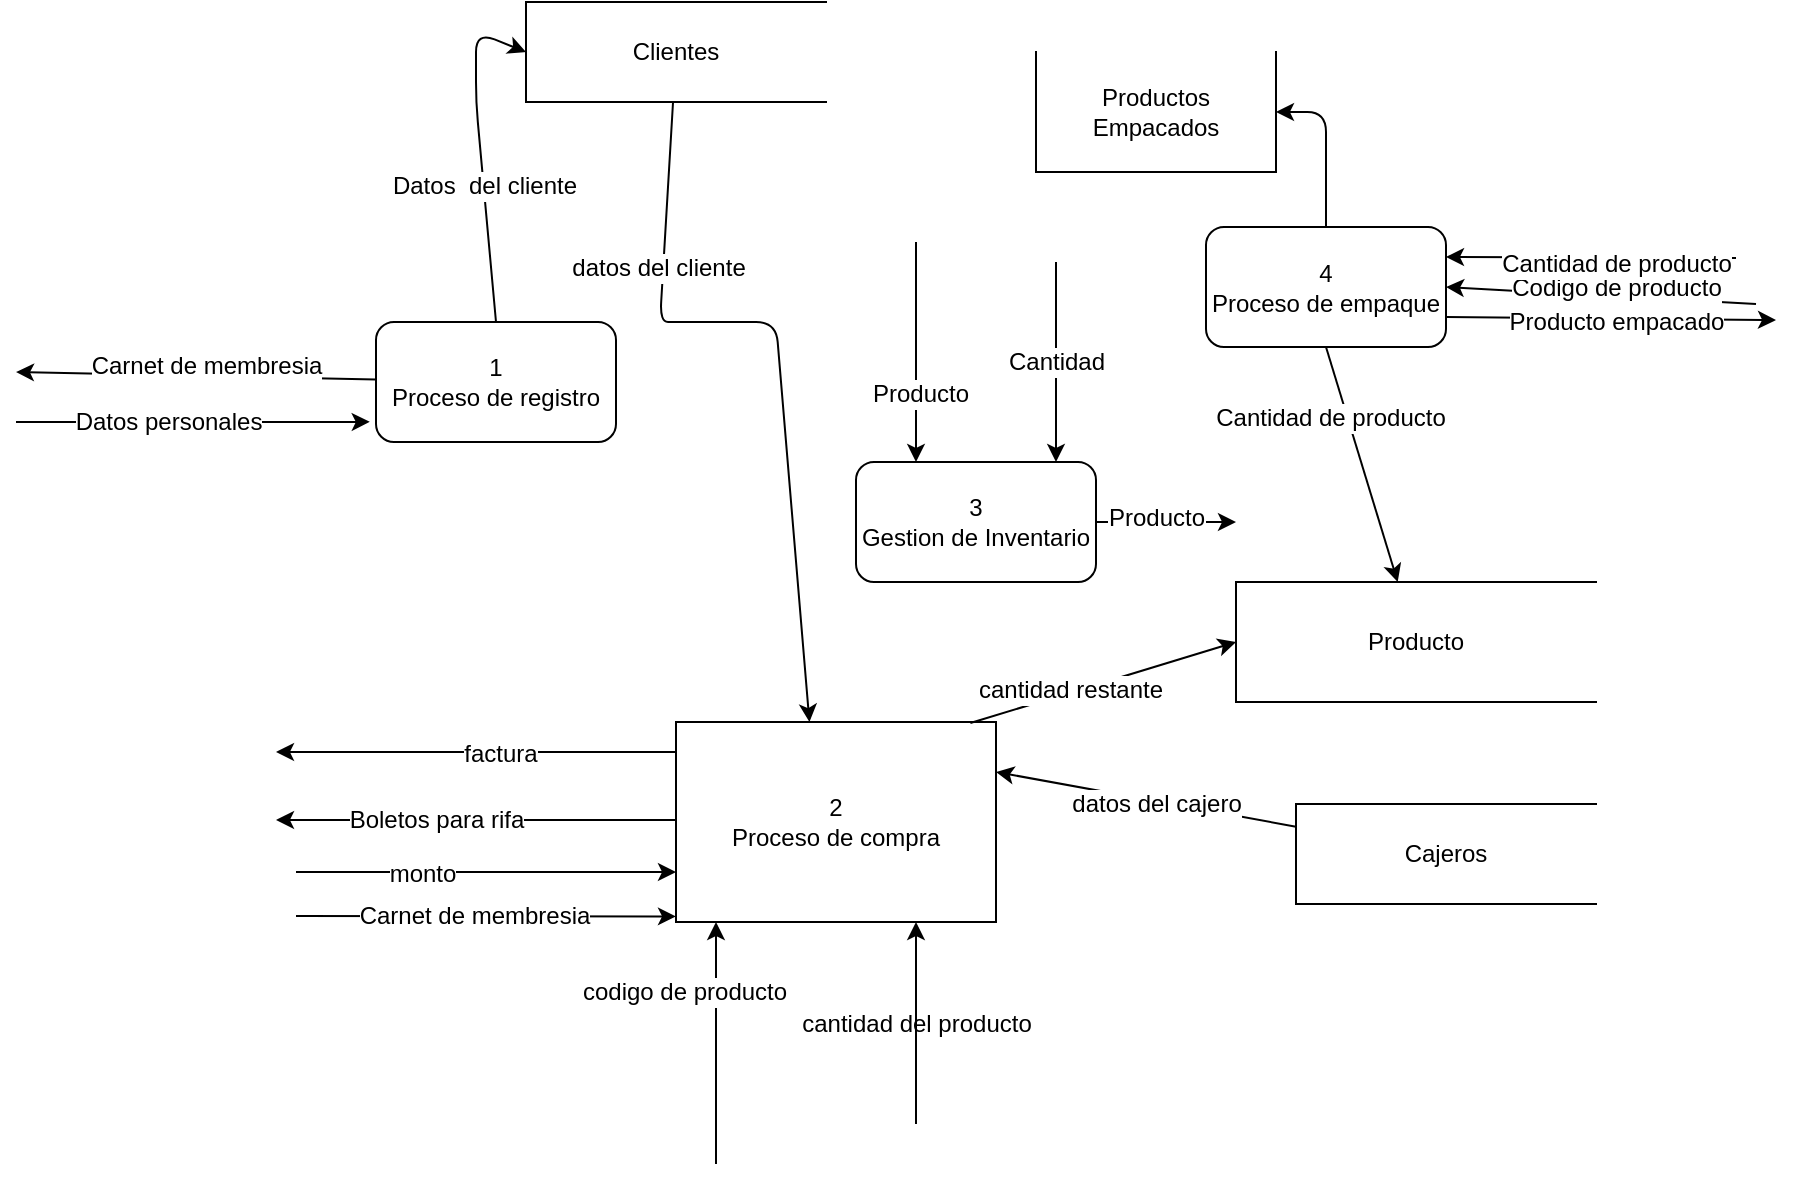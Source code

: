 <mxfile version="12.1.0" type="device" pages="1"><diagram id="0b79uXNpbgzj040_deSC" name="Page-1"><mxGraphModel dx="1091" dy="599" grid="1" gridSize="10" guides="1" tooltips="1" connect="1" arrows="1" fold="1" page="1" pageScale="1" pageWidth="850" pageHeight="1100" math="0" shadow="0"><root><mxCell id="0"/><mxCell id="1" parent="0"/><mxCell id="vseziWnT8QvuOeoCM796-1" value="" style="endArrow=classic;html=1;entryX=-0.026;entryY=0.832;entryDx=0;entryDy=0;entryPerimeter=0;" parent="1" target="vseziWnT8QvuOeoCM796-4" edge="1"><mxGeometry width="50" height="50" relative="1" as="geometry"><mxPoint x="10" y="279" as="sourcePoint"/><mxPoint x="180" y="279" as="targetPoint"/><Array as="points"><mxPoint x="160" y="279"/><mxPoint x="177" y="279"/></Array></mxGeometry></mxCell><mxCell id="vseziWnT8QvuOeoCM796-2" value="Datos personales" style="text;html=1;resizable=0;points=[];align=center;verticalAlign=middle;labelBackgroundColor=#ffffff;" parent="vseziWnT8QvuOeoCM796-1" vertex="1" connectable="0"><mxGeometry x="-0.214" y="-1" relative="1" as="geometry"><mxPoint x="6.5" y="-1" as="offset"/></mxGeometry></mxCell><mxCell id="vseziWnT8QvuOeoCM796-4" value="1&lt;br&gt;Proceso de registro" style="rounded=1;whiteSpace=wrap;html=1;" parent="1" vertex="1"><mxGeometry x="190" y="229" width="120" height="60" as="geometry"/></mxCell><mxCell id="vseziWnT8QvuOeoCM796-6" value="" style="endArrow=classic;html=1;exitX=0.5;exitY=0;exitDx=0;exitDy=0;entryX=0.5;entryY=1;entryDx=0;entryDy=0;" parent="1" source="vseziWnT8QvuOeoCM796-4" target="vseziWnT8QvuOeoCM796-10" edge="1"><mxGeometry width="50" height="50" relative="1" as="geometry"><mxPoint x="174" y="209" as="sourcePoint"/><mxPoint x="310" y="139" as="targetPoint"/><Array as="points"><mxPoint x="240" y="119"/><mxPoint x="240" y="84"/></Array></mxGeometry></mxCell><mxCell id="vseziWnT8QvuOeoCM796-11" value="Datos&amp;nbsp; del cliente" style="text;html=1;resizable=0;points=[];align=center;verticalAlign=middle;labelBackgroundColor=#ffffff;" parent="vseziWnT8QvuOeoCM796-6" vertex="1" connectable="0"><mxGeometry x="-0.204" relative="1" as="geometry"><mxPoint as="offset"/></mxGeometry></mxCell><mxCell id="vseziWnT8QvuOeoCM796-10" value="Clientes" style="shape=partialRectangle;whiteSpace=wrap;html=1;bottom=1;right=1;left=1;top=0;fillColor=none;routingCenterX=-0.5;direction=south;" parent="1" vertex="1"><mxGeometry x="265" y="69" width="150" height="50" as="geometry"/></mxCell><mxCell id="vseziWnT8QvuOeoCM796-13" value="" style="endArrow=classic;html=1;" parent="1" source="vseziWnT8QvuOeoCM796-4" edge="1"><mxGeometry width="50" height="50" relative="1" as="geometry"><mxPoint x="190" y="259" as="sourcePoint"/><mxPoint x="10" y="254" as="targetPoint"/></mxGeometry></mxCell><mxCell id="vseziWnT8QvuOeoCM796-14" value="Carnet de membresia" style="text;html=1;resizable=0;points=[];align=center;verticalAlign=middle;labelBackgroundColor=#ffffff;" parent="vseziWnT8QvuOeoCM796-13" vertex="1" connectable="0"><mxGeometry x="-0.14" y="1" relative="1" as="geometry"><mxPoint x="-7.5" y="-6" as="offset"/></mxGeometry></mxCell><mxCell id="vseziWnT8QvuOeoCM796-15" value="" style="endArrow=classic;html=1;entryX=0;entryY=0.75;entryDx=0;entryDy=0;" parent="1" target="vseziWnT8QvuOeoCM796-17" edge="1"><mxGeometry width="50" height="50" relative="1" as="geometry"><mxPoint x="150" y="504" as="sourcePoint"/><mxPoint x="330" y="449" as="targetPoint"/></mxGeometry></mxCell><mxCell id="vseziWnT8QvuOeoCM796-16" value="monto" style="text;html=1;resizable=0;points=[];align=center;verticalAlign=middle;labelBackgroundColor=#ffffff;" parent="vseziWnT8QvuOeoCM796-15" vertex="1" connectable="0"><mxGeometry x="-0.34" y="-1" relative="1" as="geometry"><mxPoint as="offset"/></mxGeometry></mxCell><mxCell id="vseziWnT8QvuOeoCM796-17" value="2&lt;br&gt;Proceso de compra" style="rounded=0;whiteSpace=wrap;html=1;" parent="1" vertex="1"><mxGeometry x="340" y="429" width="160" height="100" as="geometry"/></mxCell><mxCell id="vseziWnT8QvuOeoCM796-18" value="" style="endArrow=classic;html=1;entryX=0;entryY=0.972;entryDx=0;entryDy=0;entryPerimeter=0;" parent="1" target="vseziWnT8QvuOeoCM796-17" edge="1"><mxGeometry width="50" height="50" relative="1" as="geometry"><mxPoint x="150" y="526" as="sourcePoint"/><mxPoint x="240" y="499" as="targetPoint"/></mxGeometry></mxCell><mxCell id="vseziWnT8QvuOeoCM796-19" value="Carnet de membresia" style="text;html=1;resizable=0;points=[];align=center;verticalAlign=middle;labelBackgroundColor=#ffffff;" parent="vseziWnT8QvuOeoCM796-18" vertex="1" connectable="0"><mxGeometry x="0.215" y="-3" relative="1" as="geometry"><mxPoint x="-27" y="-3" as="offset"/></mxGeometry></mxCell><mxCell id="vseziWnT8QvuOeoCM796-21" value="" style="endArrow=classic;html=1;" parent="1" edge="1"><mxGeometry width="50" height="50" relative="1" as="geometry"><mxPoint x="340" y="444" as="sourcePoint"/><mxPoint x="140" y="444" as="targetPoint"/><Array as="points"><mxPoint x="240" y="444"/><mxPoint x="170" y="444"/></Array></mxGeometry></mxCell><mxCell id="vseziWnT8QvuOeoCM796-23" value="factura" style="text;html=1;resizable=0;points=[];align=center;verticalAlign=middle;labelBackgroundColor=#ffffff;" parent="vseziWnT8QvuOeoCM796-21" vertex="1" connectable="0"><mxGeometry x="-0.116" y="1" relative="1" as="geometry"><mxPoint as="offset"/></mxGeometry></mxCell><mxCell id="vseziWnT8QvuOeoCM796-25" value="" style="endArrow=classic;html=1;" parent="1" edge="1"><mxGeometry width="50" height="50" relative="1" as="geometry"><mxPoint x="340" y="478" as="sourcePoint"/><mxPoint x="140" y="478" as="targetPoint"/></mxGeometry></mxCell><mxCell id="vseziWnT8QvuOeoCM796-29" value="Boletos para rifa" style="text;html=1;resizable=0;points=[];align=center;verticalAlign=middle;labelBackgroundColor=#ffffff;" parent="vseziWnT8QvuOeoCM796-25" vertex="1" connectable="0"><mxGeometry x="0.186" y="-1" relative="1" as="geometry"><mxPoint x="-1.5" y="1" as="offset"/></mxGeometry></mxCell><mxCell id="vseziWnT8QvuOeoCM796-26" value="" style="endArrow=classic;html=1;entryX=0.417;entryY=0;entryDx=0;entryDy=0;entryPerimeter=0;" parent="1" source="vseziWnT8QvuOeoCM796-10" target="vseziWnT8QvuOeoCM796-17" edge="1"><mxGeometry width="50" height="50" relative="1" as="geometry"><mxPoint x="540" y="389" as="sourcePoint"/><mxPoint x="420" y="229" as="targetPoint"/><Array as="points"><mxPoint x="332" y="229"/><mxPoint x="340" y="229"/><mxPoint x="360" y="229"/><mxPoint x="390" y="229"/></Array></mxGeometry></mxCell><mxCell id="vseziWnT8QvuOeoCM796-27" value="datos del cliente" style="text;html=1;resizable=0;points=[];align=center;verticalAlign=middle;labelBackgroundColor=#ffffff;" parent="vseziWnT8QvuOeoCM796-26" vertex="1" connectable="0"><mxGeometry x="0.327" y="2" relative="1" as="geometry"><mxPoint x="-68" y="-103.5" as="offset"/></mxGeometry></mxCell><mxCell id="vseziWnT8QvuOeoCM796-36" value="Cajeros" style="shape=partialRectangle;whiteSpace=wrap;html=1;bottom=1;right=1;left=1;top=0;fillColor=none;routingCenterX=-0.5;direction=south;" parent="1" vertex="1"><mxGeometry x="650" y="470" width="150" height="50" as="geometry"/></mxCell><mxCell id="vseziWnT8QvuOeoCM796-49" value="" style="endArrow=classic;html=1;" parent="1" edge="1"><mxGeometry width="50" height="50" relative="1" as="geometry"><mxPoint x="360" y="650" as="sourcePoint"/><mxPoint x="360" y="529" as="targetPoint"/></mxGeometry></mxCell><mxCell id="vseziWnT8QvuOeoCM796-50" value="cantidad del producto" style="text;html=1;resizable=0;points=[];align=center;verticalAlign=middle;labelBackgroundColor=#ffffff;" parent="vseziWnT8QvuOeoCM796-49" vertex="1" connectable="0"><mxGeometry x="-0.26" y="1" relative="1" as="geometry"><mxPoint x="101" y="-25.5" as="offset"/></mxGeometry></mxCell><mxCell id="vseziWnT8QvuOeoCM796-53" value="" style="endArrow=classic;html=1;entryX=0.75;entryY=1;entryDx=0;entryDy=0;" parent="1" target="vseziWnT8QvuOeoCM796-17" edge="1"><mxGeometry width="50" height="50" relative="1" as="geometry"><mxPoint x="460" y="630" as="sourcePoint"/><mxPoint x="380" y="530" as="targetPoint"/></mxGeometry></mxCell><mxCell id="vseziWnT8QvuOeoCM796-54" value="codigo de producto" style="text;html=1;resizable=0;points=[];align=center;verticalAlign=middle;labelBackgroundColor=#ffffff;" parent="vseziWnT8QvuOeoCM796-53" vertex="1" connectable="0"><mxGeometry x="-0.174" y="3" relative="1" as="geometry"><mxPoint x="-113" y="-24.5" as="offset"/></mxGeometry></mxCell><mxCell id="vseziWnT8QvuOeoCM796-55" value="" style="endArrow=classic;html=1;entryX=1;entryY=0.25;entryDx=0;entryDy=0;" parent="1" source="vseziWnT8QvuOeoCM796-36" target="vseziWnT8QvuOeoCM796-17" edge="1"><mxGeometry width="50" height="50" relative="1" as="geometry"><mxPoint x="640" y="454" as="sourcePoint"/><mxPoint x="740" y="349" as="targetPoint"/></mxGeometry></mxCell><mxCell id="vseziWnT8QvuOeoCM796-56" value="datos del cajero" style="text;html=1;resizable=0;points=[];align=center;verticalAlign=middle;labelBackgroundColor=#ffffff;" parent="vseziWnT8QvuOeoCM796-55" vertex="1" connectable="0"><mxGeometry x="0.087" relative="1" as="geometry"><mxPoint x="11.5" y="3.5" as="offset"/></mxGeometry></mxCell><mxCell id="vseziWnT8QvuOeoCM796-59" value="Producto" style="shape=partialRectangle;whiteSpace=wrap;html=1;bottom=1;right=1;left=1;top=0;fillColor=none;routingCenterX=-0.5;direction=south;" parent="1" vertex="1"><mxGeometry x="620" y="359" width="180" height="60" as="geometry"/></mxCell><mxCell id="vseziWnT8QvuOeoCM796-60" value="" style="endArrow=classic;html=1;exitX=0.92;exitY=0.005;exitDx=0;exitDy=0;exitPerimeter=0;" parent="1" source="vseziWnT8QvuOeoCM796-17" edge="1"><mxGeometry width="50" height="50" relative="1" as="geometry"><mxPoint x="490" y="419" as="sourcePoint"/><mxPoint x="620" y="389" as="targetPoint"/></mxGeometry></mxCell><mxCell id="vseziWnT8QvuOeoCM796-62" value="cantidad restante" style="text;html=1;resizable=0;points=[];align=center;verticalAlign=middle;labelBackgroundColor=#ffffff;" parent="vseziWnT8QvuOeoCM796-60" vertex="1" connectable="0"><mxGeometry x="-0.246" y="1" relative="1" as="geometry"><mxPoint as="offset"/></mxGeometry></mxCell><mxCell id="vseziWnT8QvuOeoCM796-64" value="" style="endArrow=classic;html=1;entryX=1;entryY=0.5;entryDx=0;entryDy=0;" parent="1" target="vseziWnT8QvuOeoCM796-73" edge="1"><mxGeometry width="50" height="50" relative="1" as="geometry"><mxPoint x="880" y="220" as="sourcePoint"/><mxPoint x="700" y="202.5" as="targetPoint"/></mxGeometry></mxCell><mxCell id="vseziWnT8QvuOeoCM796-67" value="Codigo de producto" style="text;html=1;resizable=0;points=[];align=center;verticalAlign=middle;labelBackgroundColor=#ffffff;" parent="vseziWnT8QvuOeoCM796-64" vertex="1" connectable="0"><mxGeometry x="-0.248" y="3" relative="1" as="geometry"><mxPoint x="-12" y="-8.5" as="offset"/></mxGeometry></mxCell><mxCell id="vseziWnT8QvuOeoCM796-65" value="" style="endArrow=classic;html=1;entryX=1;entryY=0.25;entryDx=0;entryDy=0;" parent="1" target="vseziWnT8QvuOeoCM796-73" edge="1"><mxGeometry width="50" height="50" relative="1" as="geometry"><mxPoint x="870" y="197" as="sourcePoint"/><mxPoint x="620" y="193" as="targetPoint"/></mxGeometry></mxCell><mxCell id="vseziWnT8QvuOeoCM796-66" value="Cantidad de producto" style="text;html=1;resizable=0;points=[];align=center;verticalAlign=middle;labelBackgroundColor=#ffffff;" parent="vseziWnT8QvuOeoCM796-65" vertex="1" connectable="0"><mxGeometry x="-0.32" y="-3" relative="1" as="geometry"><mxPoint x="-11" y="6" as="offset"/></mxGeometry></mxCell><mxCell id="vseziWnT8QvuOeoCM796-70" value="" style="endArrow=classic;html=1;exitX=1;exitY=0.75;exitDx=0;exitDy=0;" parent="1" source="vseziWnT8QvuOeoCM796-73" edge="1"><mxGeometry width="50" height="50" relative="1" as="geometry"><mxPoint x="830" y="220" as="sourcePoint"/><mxPoint x="890" y="228" as="targetPoint"/></mxGeometry></mxCell><mxCell id="vseziWnT8QvuOeoCM796-71" value="Producto empacado" style="text;html=1;resizable=0;points=[];align=center;verticalAlign=middle;labelBackgroundColor=#ffffff;" parent="vseziWnT8QvuOeoCM796-70" vertex="1" connectable="0"><mxGeometry x="-0.287" y="-1" relative="1" as="geometry"><mxPoint x="26" y="1" as="offset"/></mxGeometry></mxCell><mxCell id="vseziWnT8QvuOeoCM796-73" value="4&lt;br&gt;Proceso de empaque" style="rounded=1;whiteSpace=wrap;html=1;" parent="1" vertex="1"><mxGeometry x="605" y="181.5" width="120" height="60" as="geometry"/></mxCell><mxCell id="vseziWnT8QvuOeoCM796-74" value="" style="endArrow=classic;html=1;exitX=0.5;exitY=1;exitDx=0;exitDy=0;" parent="1" source="vseziWnT8QvuOeoCM796-73" target="vseziWnT8QvuOeoCM796-59" edge="1"><mxGeometry width="50" height="50" relative="1" as="geometry"><mxPoint x="660" y="229" as="sourcePoint"/><mxPoint x="664.28" y="329.72" as="targetPoint"/></mxGeometry></mxCell><mxCell id="vseziWnT8QvuOeoCM796-75" value="Cantidad de producto" style="text;html=1;resizable=0;points=[];align=center;verticalAlign=middle;labelBackgroundColor=#ffffff;" parent="vseziWnT8QvuOeoCM796-74" vertex="1" connectable="0"><mxGeometry x="-0.534" y="2" relative="1" as="geometry"><mxPoint x="-8.5" y="8.5" as="offset"/></mxGeometry></mxCell><mxCell id="vseziWnT8QvuOeoCM796-78" value="Productos Empacados" style="shape=partialRectangle;whiteSpace=wrap;html=1;bottom=1;right=1;left=1;top=0;fillColor=none;routingCenterX=-0.5;" parent="1" vertex="1"><mxGeometry x="520" y="94" width="120" height="60" as="geometry"/></mxCell><mxCell id="vseziWnT8QvuOeoCM796-79" value="" style="endArrow=classic;html=1;exitX=0.5;exitY=0;exitDx=0;exitDy=0;entryX=1;entryY=0.5;entryDx=0;entryDy=0;" parent="1" source="vseziWnT8QvuOeoCM796-73" target="vseziWnT8QvuOeoCM796-78" edge="1"><mxGeometry width="50" height="50" relative="1" as="geometry"><mxPoint x="630" y="201.5" as="sourcePoint"/><mxPoint x="665" y="109" as="targetPoint"/><Array as="points"><mxPoint x="665" y="124"/></Array></mxGeometry></mxCell><mxCell id="vseziWnT8QvuOeoCM796-84" value="" style="endArrow=classic;html=1;" parent="1" edge="1"><mxGeometry width="50" height="50" relative="1" as="geometry"><mxPoint x="460" y="189" as="sourcePoint"/><mxPoint x="460" y="299" as="targetPoint"/></mxGeometry></mxCell><mxCell id="UfuXRwjrBvl-DsqsECCT-9" value="Producto" style="text;html=1;resizable=0;points=[];align=center;verticalAlign=middle;labelBackgroundColor=#ffffff;" parent="vseziWnT8QvuOeoCM796-84" vertex="1" connectable="0"><mxGeometry x="0.382" y="2" relative="1" as="geometry"><mxPoint as="offset"/></mxGeometry></mxCell><mxCell id="vseziWnT8QvuOeoCM796-85" value="" style="endArrow=classic;html=1;" parent="1" edge="1"><mxGeometry width="50" height="50" relative="1" as="geometry"><mxPoint x="530" y="199" as="sourcePoint"/><mxPoint x="530" y="299" as="targetPoint"/></mxGeometry></mxCell><mxCell id="vseziWnT8QvuOeoCM796-89" value="Cantidad" style="text;html=1;resizable=0;points=[];align=center;verticalAlign=middle;labelBackgroundColor=#ffffff;" parent="vseziWnT8QvuOeoCM796-85" vertex="1" connectable="0"><mxGeometry x="0.405" y="6" relative="1" as="geometry"><mxPoint x="-6" y="-20.5" as="offset"/></mxGeometry></mxCell><mxCell id="vseziWnT8QvuOeoCM796-93" value="3&lt;br&gt;Gestion de Inventario" style="rounded=1;whiteSpace=wrap;html=1;" parent="1" vertex="1"><mxGeometry x="430" y="299" width="120" height="60" as="geometry"/></mxCell><mxCell id="vseziWnT8QvuOeoCM796-94" value="" style="endArrow=classic;html=1;entryX=0;entryY=1;entryDx=0;entryDy=0;" parent="1" source="vseziWnT8QvuOeoCM796-93" edge="1"><mxGeometry width="50" height="50" relative="1" as="geometry"><mxPoint x="550" y="249" as="sourcePoint"/><mxPoint x="620" y="329" as="targetPoint"/></mxGeometry></mxCell><mxCell id="vseziWnT8QvuOeoCM796-97" value="Producto" style="text;html=1;resizable=0;points=[];align=center;verticalAlign=middle;labelBackgroundColor=#ffffff;" parent="vseziWnT8QvuOeoCM796-94" vertex="1" connectable="0"><mxGeometry x="-0.139" y="2" relative="1" as="geometry"><mxPoint as="offset"/></mxGeometry></mxCell></root></mxGraphModel></diagram></mxfile>
